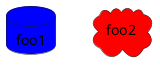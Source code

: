 {
  "sha1": "laipog3harv23ztmevzovetxtp42fya",
  "insertion": {
    "when": "2024-06-03T18:59:33.954Z",
    "url": "http://plantuml.sourceforge.net/qa/?qa=6493/missing-background-color-of-databases-after-latex-export",
    "user": "plantuml@gmail.com"
  }
}
@startuml
database foo1 #blue
cloud foo2 #red
@enduml
